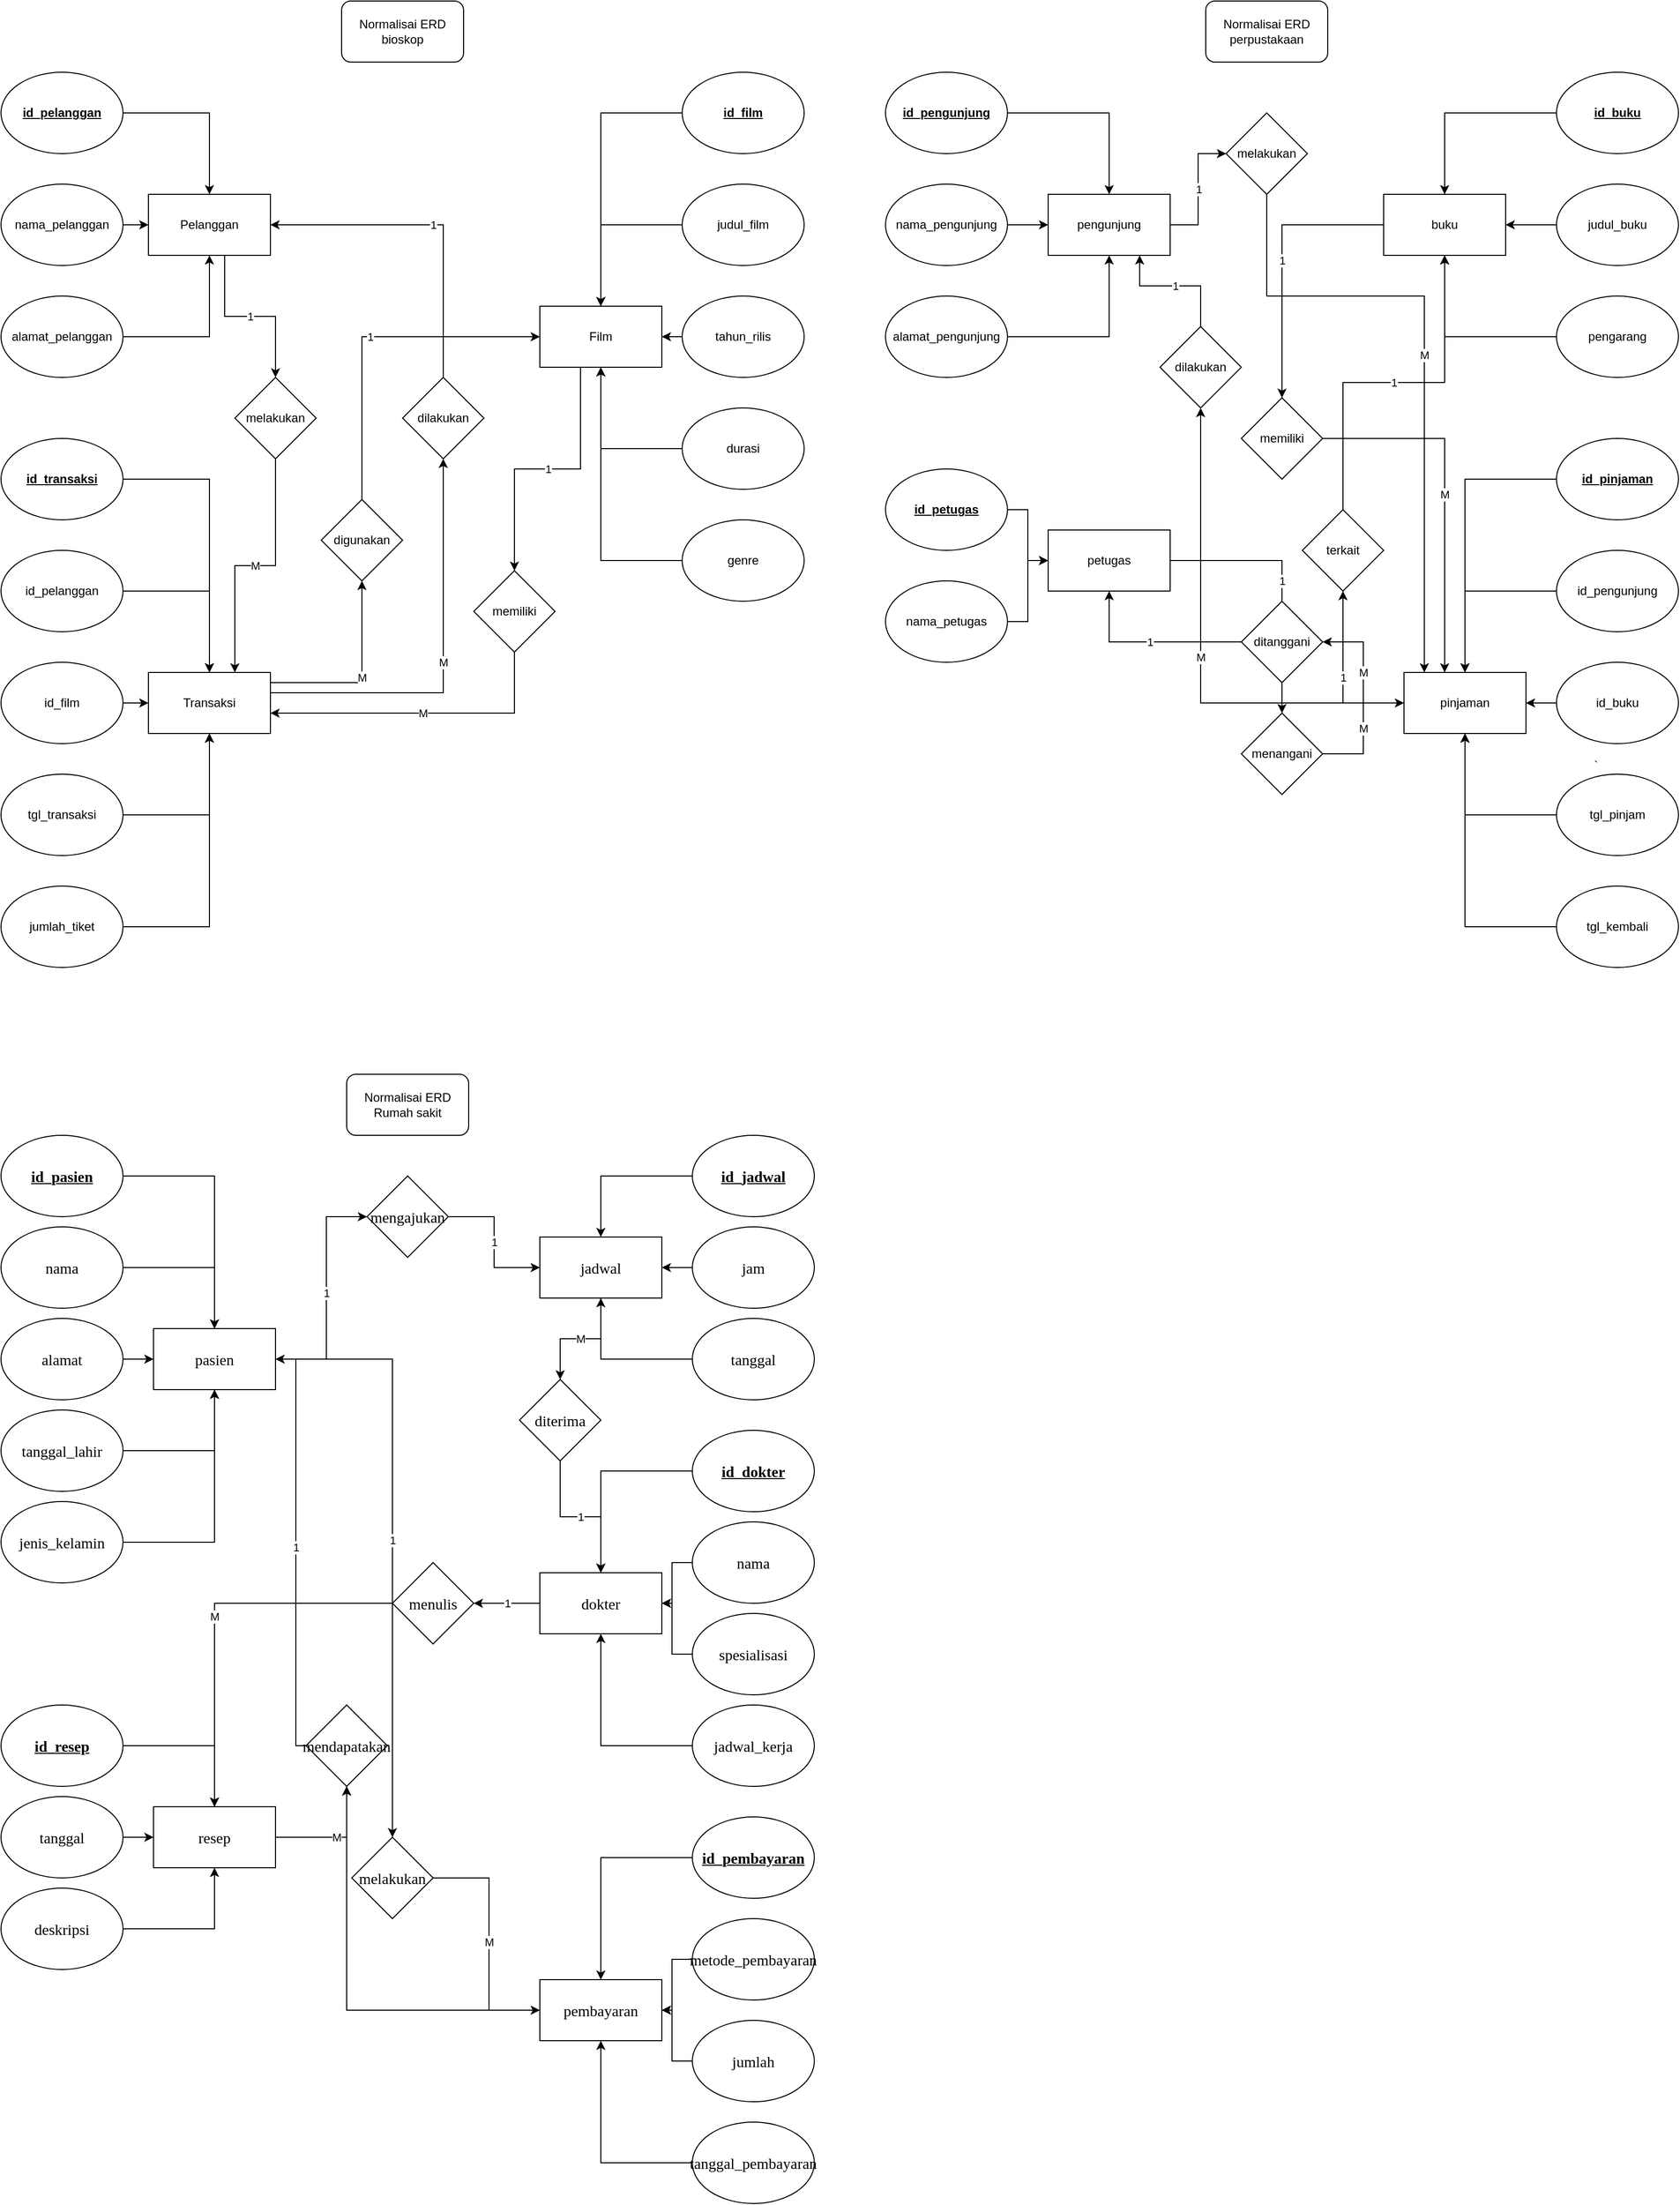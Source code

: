 <mxfile version="21.3.3" type="github">
  <diagram name="Page-1" id="5lxpTZL6Nw-YDCqKbaqC">
    <mxGraphModel dx="1122" dy="715" grid="1" gridSize="10" guides="1" tooltips="1" connect="1" arrows="1" fold="1" page="1" pageScale="1" pageWidth="850" pageHeight="1100" math="0" shadow="0">
      <root>
        <mxCell id="0" />
        <mxCell id="1" parent="0" />
        <mxCell id="-zIho2rLV5rV_2pqszb2-130" value="1" style="edgeStyle=orthogonalEdgeStyle;rounded=0;orthogonalLoop=1;jettySize=auto;html=1;" parent="1" source="-zIho2rLV5rV_2pqszb2-2" target="-zIho2rLV5rV_2pqszb2-125" edge="1">
          <mxGeometry relative="1" as="geometry">
            <Array as="points">
              <mxPoint x="250" y="320" />
              <mxPoint x="300" y="320" />
            </Array>
          </mxGeometry>
        </mxCell>
        <mxCell id="-zIho2rLV5rV_2pqszb2-2" value="Pelanggan" style="rounded=0;whiteSpace=wrap;html=1;" parent="1" vertex="1">
          <mxGeometry x="175" y="200" width="120" height="60" as="geometry" />
        </mxCell>
        <mxCell id="-zIho2rLV5rV_2pqszb2-134" value="1" style="edgeStyle=orthogonalEdgeStyle;rounded=0;orthogonalLoop=1;jettySize=auto;html=1;" parent="1" source="-zIho2rLV5rV_2pqszb2-3" target="-zIho2rLV5rV_2pqszb2-127" edge="1">
          <mxGeometry relative="1" as="geometry">
            <Array as="points">
              <mxPoint x="600" y="470" />
              <mxPoint x="535" y="470" />
            </Array>
          </mxGeometry>
        </mxCell>
        <mxCell id="-zIho2rLV5rV_2pqszb2-3" value="Film" style="rounded=0;whiteSpace=wrap;html=1;" parent="1" vertex="1">
          <mxGeometry x="560" y="310" width="120" height="60" as="geometry" />
        </mxCell>
        <mxCell id="-zIho2rLV5rV_2pqszb2-132" value="M" style="edgeStyle=orthogonalEdgeStyle;rounded=0;orthogonalLoop=1;jettySize=auto;html=1;" parent="1" source="-zIho2rLV5rV_2pqszb2-4" target="-zIho2rLV5rV_2pqszb2-126" edge="1">
          <mxGeometry relative="1" as="geometry">
            <Array as="points">
              <mxPoint x="465" y="690" />
            </Array>
          </mxGeometry>
        </mxCell>
        <mxCell id="-zIho2rLV5rV_2pqszb2-136" value="M" style="edgeStyle=orthogonalEdgeStyle;rounded=0;orthogonalLoop=1;jettySize=auto;html=1;" parent="1" source="-zIho2rLV5rV_2pqszb2-4" target="-zIho2rLV5rV_2pqszb2-128" edge="1">
          <mxGeometry relative="1" as="geometry">
            <Array as="points">
              <mxPoint x="385" y="680" />
            </Array>
          </mxGeometry>
        </mxCell>
        <mxCell id="-zIho2rLV5rV_2pqszb2-4" value="Transaksi" style="rounded=0;whiteSpace=wrap;html=1;" parent="1" vertex="1">
          <mxGeometry x="175" y="670" width="120" height="60" as="geometry" />
        </mxCell>
        <mxCell id="-zIho2rLV5rV_2pqszb2-19" style="edgeStyle=orthogonalEdgeStyle;rounded=0;orthogonalLoop=1;jettySize=auto;html=1;" parent="1" source="-zIho2rLV5rV_2pqszb2-5" target="-zIho2rLV5rV_2pqszb2-2" edge="1">
          <mxGeometry relative="1" as="geometry" />
        </mxCell>
        <mxCell id="-zIho2rLV5rV_2pqszb2-5" value="&lt;b&gt;&lt;u&gt;id_pelanggan&lt;/u&gt;&lt;/b&gt;" style="ellipse;whiteSpace=wrap;html=1;" parent="1" vertex="1">
          <mxGeometry x="30" y="80" width="120" height="80" as="geometry" />
        </mxCell>
        <mxCell id="-zIho2rLV5rV_2pqszb2-20" style="edgeStyle=orthogonalEdgeStyle;rounded=0;orthogonalLoop=1;jettySize=auto;html=1;" parent="1" source="-zIho2rLV5rV_2pqszb2-6" target="-zIho2rLV5rV_2pqszb2-2" edge="1">
          <mxGeometry relative="1" as="geometry" />
        </mxCell>
        <mxCell id="-zIho2rLV5rV_2pqszb2-6" value="nama_pelanggan" style="ellipse;whiteSpace=wrap;html=1;" parent="1" vertex="1">
          <mxGeometry x="30" y="190" width="120" height="80" as="geometry" />
        </mxCell>
        <mxCell id="-zIho2rLV5rV_2pqszb2-21" style="edgeStyle=orthogonalEdgeStyle;rounded=0;orthogonalLoop=1;jettySize=auto;html=1;" parent="1" source="-zIho2rLV5rV_2pqszb2-7" target="-zIho2rLV5rV_2pqszb2-2" edge="1">
          <mxGeometry relative="1" as="geometry" />
        </mxCell>
        <mxCell id="-zIho2rLV5rV_2pqszb2-7" value="alamat_pelanggan" style="ellipse;whiteSpace=wrap;html=1;" parent="1" vertex="1">
          <mxGeometry x="30" y="300" width="120" height="80" as="geometry" />
        </mxCell>
        <mxCell id="-zIho2rLV5rV_2pqszb2-27" style="edgeStyle=orthogonalEdgeStyle;rounded=0;orthogonalLoop=1;jettySize=auto;html=1;" parent="1" source="-zIho2rLV5rV_2pqszb2-9" target="-zIho2rLV5rV_2pqszb2-3" edge="1">
          <mxGeometry relative="1" as="geometry" />
        </mxCell>
        <mxCell id="-zIho2rLV5rV_2pqszb2-9" value="&lt;b&gt;&lt;u&gt;id_film&lt;/u&gt;&lt;/b&gt;" style="ellipse;whiteSpace=wrap;html=1;" parent="1" vertex="1">
          <mxGeometry x="700" y="80" width="120" height="80" as="geometry" />
        </mxCell>
        <mxCell id="-zIho2rLV5rV_2pqszb2-28" style="edgeStyle=orthogonalEdgeStyle;rounded=0;orthogonalLoop=1;jettySize=auto;html=1;" parent="1" source="-zIho2rLV5rV_2pqszb2-10" target="-zIho2rLV5rV_2pqszb2-3" edge="1">
          <mxGeometry relative="1" as="geometry" />
        </mxCell>
        <mxCell id="-zIho2rLV5rV_2pqszb2-10" value="judul_film" style="ellipse;whiteSpace=wrap;html=1;" parent="1" vertex="1">
          <mxGeometry x="700" y="190" width="120" height="80" as="geometry" />
        </mxCell>
        <mxCell id="-zIho2rLV5rV_2pqszb2-32" style="edgeStyle=orthogonalEdgeStyle;rounded=0;orthogonalLoop=1;jettySize=auto;html=1;" parent="1" source="-zIho2rLV5rV_2pqszb2-11" target="-zIho2rLV5rV_2pqszb2-3" edge="1">
          <mxGeometry relative="1" as="geometry" />
        </mxCell>
        <mxCell id="-zIho2rLV5rV_2pqszb2-11" value="tahun_rilis" style="ellipse;whiteSpace=wrap;html=1;" parent="1" vertex="1">
          <mxGeometry x="700" y="300" width="120" height="80" as="geometry" />
        </mxCell>
        <mxCell id="-zIho2rLV5rV_2pqszb2-31" style="edgeStyle=orthogonalEdgeStyle;rounded=0;orthogonalLoop=1;jettySize=auto;html=1;" parent="1" source="-zIho2rLV5rV_2pqszb2-12" target="-zIho2rLV5rV_2pqszb2-3" edge="1">
          <mxGeometry relative="1" as="geometry" />
        </mxCell>
        <mxCell id="-zIho2rLV5rV_2pqszb2-12" value="genre" style="ellipse;whiteSpace=wrap;html=1;" parent="1" vertex="1">
          <mxGeometry x="700" y="520" width="120" height="80" as="geometry" />
        </mxCell>
        <mxCell id="-zIho2rLV5rV_2pqszb2-30" style="edgeStyle=orthogonalEdgeStyle;rounded=0;orthogonalLoop=1;jettySize=auto;html=1;" parent="1" source="-zIho2rLV5rV_2pqszb2-13" target="-zIho2rLV5rV_2pqszb2-3" edge="1">
          <mxGeometry relative="1" as="geometry" />
        </mxCell>
        <mxCell id="-zIho2rLV5rV_2pqszb2-13" value="durasi" style="ellipse;whiteSpace=wrap;html=1;" parent="1" vertex="1">
          <mxGeometry x="700" y="410" width="120" height="80" as="geometry" />
        </mxCell>
        <mxCell id="-zIho2rLV5rV_2pqszb2-22" style="edgeStyle=orthogonalEdgeStyle;rounded=0;orthogonalLoop=1;jettySize=auto;html=1;" parent="1" source="-zIho2rLV5rV_2pqszb2-14" target="-zIho2rLV5rV_2pqszb2-4" edge="1">
          <mxGeometry relative="1" as="geometry" />
        </mxCell>
        <mxCell id="-zIho2rLV5rV_2pqszb2-14" value="&lt;b&gt;&lt;u&gt;id_transaksi&lt;/u&gt;&lt;/b&gt;" style="ellipse;whiteSpace=wrap;html=1;" parent="1" vertex="1">
          <mxGeometry x="30" y="440" width="120" height="80" as="geometry" />
        </mxCell>
        <mxCell id="-zIho2rLV5rV_2pqszb2-23" style="edgeStyle=orthogonalEdgeStyle;rounded=0;orthogonalLoop=1;jettySize=auto;html=1;" parent="1" source="-zIho2rLV5rV_2pqszb2-15" target="-zIho2rLV5rV_2pqszb2-4" edge="1">
          <mxGeometry relative="1" as="geometry" />
        </mxCell>
        <mxCell id="-zIho2rLV5rV_2pqszb2-15" value="id_pelanggan" style="ellipse;whiteSpace=wrap;html=1;" parent="1" vertex="1">
          <mxGeometry x="30" y="550" width="120" height="80" as="geometry" />
        </mxCell>
        <mxCell id="-zIho2rLV5rV_2pqszb2-26" style="edgeStyle=orthogonalEdgeStyle;rounded=0;orthogonalLoop=1;jettySize=auto;html=1;" parent="1" source="-zIho2rLV5rV_2pqszb2-16" target="-zIho2rLV5rV_2pqszb2-4" edge="1">
          <mxGeometry relative="1" as="geometry" />
        </mxCell>
        <mxCell id="-zIho2rLV5rV_2pqszb2-16" value="id_film" style="ellipse;whiteSpace=wrap;html=1;" parent="1" vertex="1">
          <mxGeometry x="30" y="660" width="120" height="80" as="geometry" />
        </mxCell>
        <mxCell id="-zIho2rLV5rV_2pqszb2-24" style="edgeStyle=orthogonalEdgeStyle;rounded=0;orthogonalLoop=1;jettySize=auto;html=1;" parent="1" source="-zIho2rLV5rV_2pqszb2-17" target="-zIho2rLV5rV_2pqszb2-4" edge="1">
          <mxGeometry relative="1" as="geometry" />
        </mxCell>
        <mxCell id="-zIho2rLV5rV_2pqszb2-17" value="jumlah_tiket" style="ellipse;whiteSpace=wrap;html=1;" parent="1" vertex="1">
          <mxGeometry x="30" y="880" width="120" height="80" as="geometry" />
        </mxCell>
        <mxCell id="-zIho2rLV5rV_2pqszb2-25" style="edgeStyle=orthogonalEdgeStyle;rounded=0;orthogonalLoop=1;jettySize=auto;html=1;" parent="1" source="-zIho2rLV5rV_2pqszb2-18" target="-zIho2rLV5rV_2pqszb2-4" edge="1">
          <mxGeometry relative="1" as="geometry">
            <mxPoint x="240" y="720" as="targetPoint" />
          </mxGeometry>
        </mxCell>
        <mxCell id="-zIho2rLV5rV_2pqszb2-18" value="tgl_transaksi" style="ellipse;whiteSpace=wrap;html=1;" parent="1" vertex="1">
          <mxGeometry x="30" y="770" width="120" height="80" as="geometry" />
        </mxCell>
        <mxCell id="-zIho2rLV5rV_2pqszb2-33" value="Normalisai ERD bioskop" style="rounded=1;whiteSpace=wrap;html=1;" parent="1" vertex="1">
          <mxGeometry x="365" y="10" width="120" height="60" as="geometry" />
        </mxCell>
        <mxCell id="-zIho2rLV5rV_2pqszb2-34" value="Normalisai ERD perpustakaan" style="rounded=1;whiteSpace=wrap;html=1;" parent="1" vertex="1">
          <mxGeometry x="1215" y="10" width="120" height="60" as="geometry" />
        </mxCell>
        <mxCell id="vd0re94AiogcowpJu44Z-8" value="1" style="edgeStyle=orthogonalEdgeStyle;rounded=0;orthogonalLoop=1;jettySize=auto;html=1;" edge="1" parent="1" source="-zIho2rLV5rV_2pqszb2-35" target="vd0re94AiogcowpJu44Z-1">
          <mxGeometry relative="1" as="geometry" />
        </mxCell>
        <mxCell id="-zIho2rLV5rV_2pqszb2-35" value="pengunjung" style="rounded=0;whiteSpace=wrap;html=1;" parent="1" vertex="1">
          <mxGeometry x="1060" y="200" width="120" height="60" as="geometry" />
        </mxCell>
        <mxCell id="vd0re94AiogcowpJu44Z-12" value="1" style="edgeStyle=orthogonalEdgeStyle;rounded=0;orthogonalLoop=1;jettySize=auto;html=1;" edge="1" parent="1" source="-zIho2rLV5rV_2pqszb2-36" target="vd0re94AiogcowpJu44Z-3">
          <mxGeometry relative="1" as="geometry" />
        </mxCell>
        <mxCell id="-zIho2rLV5rV_2pqszb2-36" value="buku" style="rounded=0;whiteSpace=wrap;html=1;" parent="1" vertex="1">
          <mxGeometry x="1390" y="200" width="120" height="60" as="geometry" />
        </mxCell>
        <mxCell id="vd0re94AiogcowpJu44Z-10" value="M" style="edgeStyle=orthogonalEdgeStyle;rounded=0;orthogonalLoop=1;jettySize=auto;html=1;" edge="1" parent="1" source="-zIho2rLV5rV_2pqszb2-37" target="vd0re94AiogcowpJu44Z-2">
          <mxGeometry relative="1" as="geometry" />
        </mxCell>
        <mxCell id="vd0re94AiogcowpJu44Z-14" value="1" style="edgeStyle=orthogonalEdgeStyle;rounded=0;orthogonalLoop=1;jettySize=auto;html=1;" edge="1" parent="1" source="-zIho2rLV5rV_2pqszb2-37" target="vd0re94AiogcowpJu44Z-4">
          <mxGeometry relative="1" as="geometry" />
        </mxCell>
        <mxCell id="vd0re94AiogcowpJu44Z-16" value="M" style="edgeStyle=orthogonalEdgeStyle;rounded=0;orthogonalLoop=1;jettySize=auto;html=1;" edge="1" parent="1" source="-zIho2rLV5rV_2pqszb2-37" target="vd0re94AiogcowpJu44Z-5">
          <mxGeometry relative="1" as="geometry" />
        </mxCell>
        <mxCell id="-zIho2rLV5rV_2pqszb2-37" value="pinjaman" style="rounded=0;whiteSpace=wrap;html=1;" parent="1" vertex="1">
          <mxGeometry x="1410" y="670" width="120" height="60" as="geometry" />
        </mxCell>
        <mxCell id="vd0re94AiogcowpJu44Z-18" value="1" style="edgeStyle=orthogonalEdgeStyle;rounded=0;orthogonalLoop=1;jettySize=auto;html=1;" edge="1" parent="1" source="-zIho2rLV5rV_2pqszb2-38" target="vd0re94AiogcowpJu44Z-6">
          <mxGeometry relative="1" as="geometry" />
        </mxCell>
        <mxCell id="-zIho2rLV5rV_2pqszb2-38" value="petugas" style="rounded=0;whiteSpace=wrap;html=1;" parent="1" vertex="1">
          <mxGeometry x="1060" y="530" width="120" height="60" as="geometry" />
        </mxCell>
        <mxCell id="-zIho2rLV5rV_2pqszb2-53" style="edgeStyle=orthogonalEdgeStyle;rounded=0;orthogonalLoop=1;jettySize=auto;html=1;" parent="1" source="-zIho2rLV5rV_2pqszb2-39" target="-zIho2rLV5rV_2pqszb2-35" edge="1">
          <mxGeometry relative="1" as="geometry" />
        </mxCell>
        <mxCell id="-zIho2rLV5rV_2pqszb2-39" value="&lt;u&gt;id_pengunjung&lt;/u&gt;" style="ellipse;whiteSpace=wrap;html=1;fontStyle=1" parent="1" vertex="1">
          <mxGeometry x="900" y="80" width="120" height="80" as="geometry" />
        </mxCell>
        <mxCell id="-zIho2rLV5rV_2pqszb2-54" style="edgeStyle=orthogonalEdgeStyle;rounded=0;orthogonalLoop=1;jettySize=auto;html=1;" parent="1" source="-zIho2rLV5rV_2pqszb2-40" target="-zIho2rLV5rV_2pqszb2-35" edge="1">
          <mxGeometry relative="1" as="geometry" />
        </mxCell>
        <mxCell id="-zIho2rLV5rV_2pqszb2-40" value="nama_pengunjung" style="ellipse;whiteSpace=wrap;html=1;" parent="1" vertex="1">
          <mxGeometry x="900" y="190" width="120" height="80" as="geometry" />
        </mxCell>
        <mxCell id="-zIho2rLV5rV_2pqszb2-55" style="edgeStyle=orthogonalEdgeStyle;rounded=0;orthogonalLoop=1;jettySize=auto;html=1;" parent="1" source="-zIho2rLV5rV_2pqszb2-41" target="-zIho2rLV5rV_2pqszb2-35" edge="1">
          <mxGeometry relative="1" as="geometry" />
        </mxCell>
        <mxCell id="-zIho2rLV5rV_2pqszb2-41" value="alamat_pengunjung" style="ellipse;whiteSpace=wrap;html=1;" parent="1" vertex="1">
          <mxGeometry x="900" y="300" width="120" height="80" as="geometry" />
        </mxCell>
        <mxCell id="-zIho2rLV5rV_2pqszb2-56" value="`&amp;nbsp;" style="edgeStyle=orthogonalEdgeStyle;rounded=0;orthogonalLoop=1;jettySize=auto;html=1;" parent="1" source="-zIho2rLV5rV_2pqszb2-43" target="-zIho2rLV5rV_2pqszb2-36" edge="1">
          <mxGeometry x="1" y="580" relative="1" as="geometry">
            <mxPoint x="-430" y="561" as="offset" />
          </mxGeometry>
        </mxCell>
        <mxCell id="-zIho2rLV5rV_2pqszb2-43" value="&lt;u&gt;id_buku&lt;/u&gt;" style="ellipse;whiteSpace=wrap;html=1;fontStyle=1" parent="1" vertex="1">
          <mxGeometry x="1560" y="80" width="120" height="80" as="geometry" />
        </mxCell>
        <mxCell id="-zIho2rLV5rV_2pqszb2-57" style="edgeStyle=orthogonalEdgeStyle;rounded=0;orthogonalLoop=1;jettySize=auto;html=1;" parent="1" source="-zIho2rLV5rV_2pqszb2-44" target="-zIho2rLV5rV_2pqszb2-36" edge="1">
          <mxGeometry relative="1" as="geometry" />
        </mxCell>
        <mxCell id="-zIho2rLV5rV_2pqszb2-44" value="judul_buku" style="ellipse;whiteSpace=wrap;html=1;" parent="1" vertex="1">
          <mxGeometry x="1560" y="190" width="120" height="80" as="geometry" />
        </mxCell>
        <mxCell id="-zIho2rLV5rV_2pqszb2-58" style="edgeStyle=orthogonalEdgeStyle;rounded=0;orthogonalLoop=1;jettySize=auto;html=1;" parent="1" source="-zIho2rLV5rV_2pqszb2-45" target="-zIho2rLV5rV_2pqszb2-36" edge="1">
          <mxGeometry relative="1" as="geometry" />
        </mxCell>
        <mxCell id="-zIho2rLV5rV_2pqszb2-45" value="pengarang" style="ellipse;whiteSpace=wrap;html=1;" parent="1" vertex="1">
          <mxGeometry x="1560" y="300" width="120" height="80" as="geometry" />
        </mxCell>
        <mxCell id="-zIho2rLV5rV_2pqszb2-64" style="edgeStyle=orthogonalEdgeStyle;rounded=0;orthogonalLoop=1;jettySize=auto;html=1;" parent="1" source="-zIho2rLV5rV_2pqszb2-46" target="-zIho2rLV5rV_2pqszb2-38" edge="1">
          <mxGeometry relative="1" as="geometry" />
        </mxCell>
        <mxCell id="-zIho2rLV5rV_2pqszb2-46" value="&lt;u&gt;id_petugas&lt;/u&gt;" style="ellipse;whiteSpace=wrap;html=1;fontStyle=1" parent="1" vertex="1">
          <mxGeometry x="900" y="470" width="120" height="80" as="geometry" />
        </mxCell>
        <mxCell id="-zIho2rLV5rV_2pqszb2-65" style="edgeStyle=orthogonalEdgeStyle;rounded=0;orthogonalLoop=1;jettySize=auto;html=1;" parent="1" source="-zIho2rLV5rV_2pqszb2-47" target="-zIho2rLV5rV_2pqszb2-38" edge="1">
          <mxGeometry relative="1" as="geometry" />
        </mxCell>
        <mxCell id="-zIho2rLV5rV_2pqszb2-47" value="nama_petugas" style="ellipse;whiteSpace=wrap;html=1;" parent="1" vertex="1">
          <mxGeometry x="900" y="580" width="120" height="80" as="geometry" />
        </mxCell>
        <mxCell id="-zIho2rLV5rV_2pqszb2-59" style="edgeStyle=orthogonalEdgeStyle;rounded=0;orthogonalLoop=1;jettySize=auto;html=1;" parent="1" source="-zIho2rLV5rV_2pqszb2-48" target="-zIho2rLV5rV_2pqszb2-37" edge="1">
          <mxGeometry relative="1" as="geometry" />
        </mxCell>
        <mxCell id="-zIho2rLV5rV_2pqszb2-48" value="&lt;u&gt;id_pinjaman&lt;/u&gt;" style="ellipse;whiteSpace=wrap;html=1;fontStyle=1" parent="1" vertex="1">
          <mxGeometry x="1560" y="440" width="120" height="80" as="geometry" />
        </mxCell>
        <mxCell id="-zIho2rLV5rV_2pqszb2-60" style="edgeStyle=orthogonalEdgeStyle;rounded=0;orthogonalLoop=1;jettySize=auto;html=1;" parent="1" source="-zIho2rLV5rV_2pqszb2-49" target="-zIho2rLV5rV_2pqszb2-37" edge="1">
          <mxGeometry relative="1" as="geometry" />
        </mxCell>
        <mxCell id="-zIho2rLV5rV_2pqszb2-49" value="id_pengunjung" style="ellipse;whiteSpace=wrap;html=1;" parent="1" vertex="1">
          <mxGeometry x="1560" y="550" width="120" height="80" as="geometry" />
        </mxCell>
        <mxCell id="-zIho2rLV5rV_2pqszb2-61" style="edgeStyle=orthogonalEdgeStyle;rounded=0;orthogonalLoop=1;jettySize=auto;html=1;" parent="1" source="-zIho2rLV5rV_2pqszb2-50" target="-zIho2rLV5rV_2pqszb2-37" edge="1">
          <mxGeometry relative="1" as="geometry" />
        </mxCell>
        <mxCell id="-zIho2rLV5rV_2pqszb2-50" value="id_buku" style="ellipse;whiteSpace=wrap;html=1;" parent="1" vertex="1">
          <mxGeometry x="1560" y="660" width="120" height="80" as="geometry" />
        </mxCell>
        <mxCell id="-zIho2rLV5rV_2pqszb2-62" style="edgeStyle=orthogonalEdgeStyle;rounded=0;orthogonalLoop=1;jettySize=auto;html=1;" parent="1" source="-zIho2rLV5rV_2pqszb2-51" target="-zIho2rLV5rV_2pqszb2-37" edge="1">
          <mxGeometry relative="1" as="geometry" />
        </mxCell>
        <mxCell id="-zIho2rLV5rV_2pqszb2-51" value="tgl_pinjam" style="ellipse;whiteSpace=wrap;html=1;" parent="1" vertex="1">
          <mxGeometry x="1560" y="770" width="120" height="80" as="geometry" />
        </mxCell>
        <mxCell id="-zIho2rLV5rV_2pqszb2-63" style="edgeStyle=orthogonalEdgeStyle;rounded=0;orthogonalLoop=1;jettySize=auto;html=1;" parent="1" source="-zIho2rLV5rV_2pqszb2-52" target="-zIho2rLV5rV_2pqszb2-37" edge="1">
          <mxGeometry relative="1" as="geometry" />
        </mxCell>
        <mxCell id="-zIho2rLV5rV_2pqszb2-52" value="tgl_kembali" style="ellipse;whiteSpace=wrap;html=1;" parent="1" vertex="1">
          <mxGeometry x="1560" y="880" width="120" height="80" as="geometry" />
        </mxCell>
        <mxCell id="-zIho2rLV5rV_2pqszb2-66" value="1" style="edgeStyle=orthogonalEdgeStyle;rounded=0;orthogonalLoop=1;jettySize=auto;html=1;" parent="1" source="-zIho2rLV5rV_2pqszb2-68" target="-zIho2rLV5rV_2pqszb2-120" edge="1">
          <mxGeometry relative="1" as="geometry">
            <Array as="points">
              <mxPoint x="350" y="1345" />
              <mxPoint x="350" y="1205" />
            </Array>
          </mxGeometry>
        </mxCell>
        <mxCell id="-zIho2rLV5rV_2pqszb2-67" value="1" style="edgeStyle=orthogonalEdgeStyle;rounded=0;orthogonalLoop=1;jettySize=auto;html=1;" parent="1" source="-zIho2rLV5rV_2pqszb2-68" target="-zIho2rLV5rV_2pqszb2-116" edge="1">
          <mxGeometry relative="1" as="geometry">
            <Array as="points">
              <mxPoint x="415" y="1345" />
            </Array>
          </mxGeometry>
        </mxCell>
        <mxCell id="-zIho2rLV5rV_2pqszb2-68" value="pasien" style="rounded=0;whiteSpace=wrap;html=1;fontFamily=Times New Roman;fontSize=15;" parent="1" vertex="1">
          <mxGeometry x="180" y="1315" width="120" height="60" as="geometry" />
        </mxCell>
        <mxCell id="-zIho2rLV5rV_2pqszb2-69" value="1" style="edgeStyle=orthogonalEdgeStyle;rounded=0;orthogonalLoop=1;jettySize=auto;html=1;" parent="1" source="-zIho2rLV5rV_2pqszb2-70" target="-zIho2rLV5rV_2pqszb2-122" edge="1">
          <mxGeometry relative="1" as="geometry" />
        </mxCell>
        <mxCell id="-zIho2rLV5rV_2pqszb2-70" value="dokter" style="rounded=0;whiteSpace=wrap;html=1;fontFamily=Times New Roman;fontSize=15;" parent="1" vertex="1">
          <mxGeometry x="560" y="1555" width="120" height="60" as="geometry" />
        </mxCell>
        <mxCell id="-zIho2rLV5rV_2pqszb2-71" style="edgeStyle=orthogonalEdgeStyle;rounded=0;orthogonalLoop=1;jettySize=auto;html=1;" parent="1" source="-zIho2rLV5rV_2pqszb2-72" target="-zIho2rLV5rV_2pqszb2-118" edge="1">
          <mxGeometry relative="1" as="geometry" />
        </mxCell>
        <mxCell id="-zIho2rLV5rV_2pqszb2-72" value="pembayaran" style="rounded=0;whiteSpace=wrap;html=1;fontFamily=Times New Roman;fontSize=15;" parent="1" vertex="1">
          <mxGeometry x="560" y="1955" width="120" height="60" as="geometry" />
        </mxCell>
        <mxCell id="-zIho2rLV5rV_2pqszb2-73" value="M" style="edgeStyle=orthogonalEdgeStyle;rounded=0;orthogonalLoop=1;jettySize=auto;html=1;" parent="1" source="-zIho2rLV5rV_2pqszb2-74" target="-zIho2rLV5rV_2pqszb2-124" edge="1">
          <mxGeometry relative="1" as="geometry" />
        </mxCell>
        <mxCell id="-zIho2rLV5rV_2pqszb2-74" value="jadwal" style="rounded=0;whiteSpace=wrap;html=1;fontFamily=Times New Roman;fontSize=15;" parent="1" vertex="1">
          <mxGeometry x="560" y="1225" width="120" height="60" as="geometry" />
        </mxCell>
        <mxCell id="-zIho2rLV5rV_2pqszb2-75" value="M" style="edgeStyle=orthogonalEdgeStyle;rounded=0;orthogonalLoop=1;jettySize=auto;html=1;" parent="1" source="-zIho2rLV5rV_2pqszb2-76" target="-zIho2rLV5rV_2pqszb2-118" edge="1">
          <mxGeometry relative="1" as="geometry">
            <Array as="points">
              <mxPoint x="370" y="1815" />
            </Array>
          </mxGeometry>
        </mxCell>
        <mxCell id="-zIho2rLV5rV_2pqszb2-76" value="resep" style="rounded=0;whiteSpace=wrap;html=1;fontFamily=Times New Roman;fontSize=15;" parent="1" vertex="1">
          <mxGeometry x="180" y="1785" width="120" height="60" as="geometry" />
        </mxCell>
        <mxCell id="-zIho2rLV5rV_2pqszb2-77" style="edgeStyle=orthogonalEdgeStyle;rounded=0;orthogonalLoop=1;jettySize=auto;html=1;" parent="1" source="-zIho2rLV5rV_2pqszb2-78" target="-zIho2rLV5rV_2pqszb2-68" edge="1">
          <mxGeometry relative="1" as="geometry" />
        </mxCell>
        <mxCell id="-zIho2rLV5rV_2pqszb2-78" value="id_pasien" style="ellipse;whiteSpace=wrap;html=1;fontSize=15;fontFamily=Times New Roman;fontStyle=5" parent="1" vertex="1">
          <mxGeometry x="30" y="1125" width="120" height="80" as="geometry" />
        </mxCell>
        <mxCell id="-zIho2rLV5rV_2pqszb2-79" style="edgeStyle=orthogonalEdgeStyle;rounded=0;orthogonalLoop=1;jettySize=auto;html=1;" parent="1" source="-zIho2rLV5rV_2pqszb2-80" target="-zIho2rLV5rV_2pqszb2-68" edge="1">
          <mxGeometry relative="1" as="geometry" />
        </mxCell>
        <mxCell id="-zIho2rLV5rV_2pqszb2-80" value="nama" style="ellipse;whiteSpace=wrap;html=1;fontSize=15;fontFamily=Times New Roman;" parent="1" vertex="1">
          <mxGeometry x="30" y="1215" width="120" height="80" as="geometry" />
        </mxCell>
        <mxCell id="-zIho2rLV5rV_2pqszb2-81" style="edgeStyle=orthogonalEdgeStyle;rounded=0;orthogonalLoop=1;jettySize=auto;html=1;" parent="1" source="-zIho2rLV5rV_2pqszb2-82" target="-zIho2rLV5rV_2pqszb2-68" edge="1">
          <mxGeometry relative="1" as="geometry" />
        </mxCell>
        <mxCell id="-zIho2rLV5rV_2pqszb2-82" value="alamat" style="ellipse;whiteSpace=wrap;html=1;fontSize=15;fontFamily=Times New Roman;" parent="1" vertex="1">
          <mxGeometry x="30" y="1305" width="120" height="80" as="geometry" />
        </mxCell>
        <mxCell id="-zIho2rLV5rV_2pqszb2-83" style="edgeStyle=orthogonalEdgeStyle;rounded=0;orthogonalLoop=1;jettySize=auto;html=1;" parent="1" source="-zIho2rLV5rV_2pqszb2-84" target="-zIho2rLV5rV_2pqszb2-68" edge="1">
          <mxGeometry relative="1" as="geometry" />
        </mxCell>
        <mxCell id="-zIho2rLV5rV_2pqszb2-84" value="tanggal_lahir" style="ellipse;whiteSpace=wrap;html=1;fontSize=15;fontFamily=Times New Roman;" parent="1" vertex="1">
          <mxGeometry x="30" y="1395" width="120" height="80" as="geometry" />
        </mxCell>
        <mxCell id="-zIho2rLV5rV_2pqszb2-85" style="edgeStyle=orthogonalEdgeStyle;rounded=0;orthogonalLoop=1;jettySize=auto;html=1;" parent="1" source="-zIho2rLV5rV_2pqszb2-86" target="-zIho2rLV5rV_2pqszb2-68" edge="1">
          <mxGeometry relative="1" as="geometry" />
        </mxCell>
        <mxCell id="-zIho2rLV5rV_2pqszb2-86" value="jenis_kelamin" style="ellipse;whiteSpace=wrap;html=1;fontSize=15;fontFamily=Times New Roman;" parent="1" vertex="1">
          <mxGeometry x="30" y="1485" width="120" height="80" as="geometry" />
        </mxCell>
        <mxCell id="-zIho2rLV5rV_2pqszb2-87" style="edgeStyle=orthogonalEdgeStyle;rounded=0;orthogonalLoop=1;jettySize=auto;html=1;" parent="1" source="-zIho2rLV5rV_2pqszb2-88" target="-zIho2rLV5rV_2pqszb2-74" edge="1">
          <mxGeometry relative="1" as="geometry" />
        </mxCell>
        <mxCell id="-zIho2rLV5rV_2pqszb2-88" value="id_jadwal" style="ellipse;whiteSpace=wrap;html=1;fontSize=15;fontFamily=Times New Roman;fontStyle=5" parent="1" vertex="1">
          <mxGeometry x="710" y="1125" width="120" height="80" as="geometry" />
        </mxCell>
        <mxCell id="-zIho2rLV5rV_2pqszb2-89" style="edgeStyle=orthogonalEdgeStyle;rounded=0;orthogonalLoop=1;jettySize=auto;html=1;" parent="1" source="-zIho2rLV5rV_2pqszb2-90" target="-zIho2rLV5rV_2pqszb2-74" edge="1">
          <mxGeometry relative="1" as="geometry" />
        </mxCell>
        <mxCell id="-zIho2rLV5rV_2pqszb2-90" value="jam" style="ellipse;whiteSpace=wrap;html=1;fontSize=15;fontFamily=Times New Roman;" parent="1" vertex="1">
          <mxGeometry x="710" y="1215" width="120" height="80" as="geometry" />
        </mxCell>
        <mxCell id="-zIho2rLV5rV_2pqszb2-91" style="edgeStyle=orthogonalEdgeStyle;rounded=0;orthogonalLoop=1;jettySize=auto;html=1;" parent="1" source="-zIho2rLV5rV_2pqszb2-92" target="-zIho2rLV5rV_2pqszb2-74" edge="1">
          <mxGeometry relative="1" as="geometry" />
        </mxCell>
        <mxCell id="-zIho2rLV5rV_2pqszb2-92" value="tanggal" style="ellipse;whiteSpace=wrap;html=1;fontSize=15;fontFamily=Times New Roman;" parent="1" vertex="1">
          <mxGeometry x="710" y="1305" width="120" height="80" as="geometry" />
        </mxCell>
        <mxCell id="-zIho2rLV5rV_2pqszb2-93" style="edgeStyle=orthogonalEdgeStyle;rounded=0;orthogonalLoop=1;jettySize=auto;html=1;" parent="1" source="-zIho2rLV5rV_2pqszb2-94" target="-zIho2rLV5rV_2pqszb2-72" edge="1">
          <mxGeometry relative="1" as="geometry" />
        </mxCell>
        <mxCell id="-zIho2rLV5rV_2pqszb2-94" value="id_pembayaran" style="ellipse;whiteSpace=wrap;html=1;fontSize=15;fontFamily=Times New Roman;fontStyle=5" parent="1" vertex="1">
          <mxGeometry x="710" y="1795" width="120" height="80" as="geometry" />
        </mxCell>
        <mxCell id="-zIho2rLV5rV_2pqszb2-95" style="edgeStyle=orthogonalEdgeStyle;rounded=0;orthogonalLoop=1;jettySize=auto;html=1;" parent="1" source="-zIho2rLV5rV_2pqszb2-96" target="-zIho2rLV5rV_2pqszb2-72" edge="1">
          <mxGeometry relative="1" as="geometry" />
        </mxCell>
        <mxCell id="-zIho2rLV5rV_2pqszb2-96" value="metode_pembayaran" style="ellipse;whiteSpace=wrap;html=1;fontSize=15;fontFamily=Times New Roman;" parent="1" vertex="1">
          <mxGeometry x="710" y="1895" width="120" height="80" as="geometry" />
        </mxCell>
        <mxCell id="-zIho2rLV5rV_2pqszb2-97" style="edgeStyle=orthogonalEdgeStyle;rounded=0;orthogonalLoop=1;jettySize=auto;html=1;" parent="1" source="-zIho2rLV5rV_2pqszb2-98" target="-zIho2rLV5rV_2pqszb2-72" edge="1">
          <mxGeometry relative="1" as="geometry" />
        </mxCell>
        <mxCell id="-zIho2rLV5rV_2pqszb2-98" value="jumlah" style="ellipse;whiteSpace=wrap;html=1;fontSize=15;fontFamily=Times New Roman;" parent="1" vertex="1">
          <mxGeometry x="710" y="1995" width="120" height="80" as="geometry" />
        </mxCell>
        <mxCell id="-zIho2rLV5rV_2pqszb2-99" style="edgeStyle=orthogonalEdgeStyle;rounded=0;orthogonalLoop=1;jettySize=auto;html=1;" parent="1" source="-zIho2rLV5rV_2pqszb2-100" target="-zIho2rLV5rV_2pqszb2-72" edge="1">
          <mxGeometry relative="1" as="geometry" />
        </mxCell>
        <mxCell id="-zIho2rLV5rV_2pqszb2-100" value="tanggal_pembayaran" style="ellipse;whiteSpace=wrap;html=1;fontSize=15;fontFamily=Times New Roman;" parent="1" vertex="1">
          <mxGeometry x="710" y="2095" width="120" height="80" as="geometry" />
        </mxCell>
        <mxCell id="-zIho2rLV5rV_2pqszb2-101" style="edgeStyle=orthogonalEdgeStyle;rounded=0;orthogonalLoop=1;jettySize=auto;html=1;" parent="1" source="-zIho2rLV5rV_2pqszb2-102" target="-zIho2rLV5rV_2pqszb2-76" edge="1">
          <mxGeometry relative="1" as="geometry" />
        </mxCell>
        <mxCell id="-zIho2rLV5rV_2pqszb2-102" value="id_resep" style="ellipse;whiteSpace=wrap;html=1;fontSize=15;fontFamily=Times New Roman;fontStyle=5" parent="1" vertex="1">
          <mxGeometry x="30" y="1685" width="120" height="80" as="geometry" />
        </mxCell>
        <mxCell id="-zIho2rLV5rV_2pqszb2-103" style="edgeStyle=orthogonalEdgeStyle;rounded=0;orthogonalLoop=1;jettySize=auto;html=1;" parent="1" source="-zIho2rLV5rV_2pqszb2-104" target="-zIho2rLV5rV_2pqszb2-76" edge="1">
          <mxGeometry relative="1" as="geometry" />
        </mxCell>
        <mxCell id="-zIho2rLV5rV_2pqszb2-104" value="tanggal" style="ellipse;whiteSpace=wrap;html=1;fontSize=15;fontFamily=Times New Roman;" parent="1" vertex="1">
          <mxGeometry x="30" y="1775" width="120" height="80" as="geometry" />
        </mxCell>
        <mxCell id="-zIho2rLV5rV_2pqszb2-105" style="edgeStyle=orthogonalEdgeStyle;rounded=0;orthogonalLoop=1;jettySize=auto;html=1;" parent="1" source="-zIho2rLV5rV_2pqszb2-106" target="-zIho2rLV5rV_2pqszb2-76" edge="1">
          <mxGeometry relative="1" as="geometry" />
        </mxCell>
        <mxCell id="-zIho2rLV5rV_2pqszb2-106" value="deskripsi" style="ellipse;whiteSpace=wrap;html=1;fontSize=15;fontFamily=Times New Roman;" parent="1" vertex="1">
          <mxGeometry x="30" y="1865" width="120" height="80" as="geometry" />
        </mxCell>
        <mxCell id="-zIho2rLV5rV_2pqszb2-107" style="edgeStyle=orthogonalEdgeStyle;rounded=0;orthogonalLoop=1;jettySize=auto;html=1;" parent="1" source="-zIho2rLV5rV_2pqszb2-108" target="-zIho2rLV5rV_2pqszb2-70" edge="1">
          <mxGeometry relative="1" as="geometry" />
        </mxCell>
        <mxCell id="-zIho2rLV5rV_2pqszb2-108" value="id_dokter" style="ellipse;whiteSpace=wrap;html=1;fontSize=15;fontFamily=Times New Roman;fontStyle=5" parent="1" vertex="1">
          <mxGeometry x="710" y="1415" width="120" height="80" as="geometry" />
        </mxCell>
        <mxCell id="-zIho2rLV5rV_2pqszb2-109" style="edgeStyle=orthogonalEdgeStyle;rounded=0;orthogonalLoop=1;jettySize=auto;html=1;" parent="1" source="-zIho2rLV5rV_2pqszb2-110" target="-zIho2rLV5rV_2pqszb2-70" edge="1">
          <mxGeometry relative="1" as="geometry" />
        </mxCell>
        <mxCell id="-zIho2rLV5rV_2pqszb2-110" value="nama" style="ellipse;whiteSpace=wrap;html=1;fontSize=15;fontFamily=Times New Roman;" parent="1" vertex="1">
          <mxGeometry x="710" y="1505" width="120" height="80" as="geometry" />
        </mxCell>
        <mxCell id="-zIho2rLV5rV_2pqszb2-111" style="edgeStyle=orthogonalEdgeStyle;rounded=0;orthogonalLoop=1;jettySize=auto;html=1;" parent="1" source="-zIho2rLV5rV_2pqszb2-112" target="-zIho2rLV5rV_2pqszb2-70" edge="1">
          <mxGeometry relative="1" as="geometry" />
        </mxCell>
        <mxCell id="-zIho2rLV5rV_2pqszb2-112" value="spesialisasi" style="ellipse;whiteSpace=wrap;html=1;fontSize=15;fontFamily=Times New Roman;" parent="1" vertex="1">
          <mxGeometry x="710" y="1595" width="120" height="80" as="geometry" />
        </mxCell>
        <mxCell id="-zIho2rLV5rV_2pqszb2-113" style="edgeStyle=orthogonalEdgeStyle;rounded=0;orthogonalLoop=1;jettySize=auto;html=1;" parent="1" source="-zIho2rLV5rV_2pqszb2-114" target="-zIho2rLV5rV_2pqszb2-70" edge="1">
          <mxGeometry relative="1" as="geometry" />
        </mxCell>
        <mxCell id="-zIho2rLV5rV_2pqszb2-114" value="jadwal_kerja" style="ellipse;whiteSpace=wrap;html=1;fontSize=15;fontFamily=Times New Roman;" parent="1" vertex="1">
          <mxGeometry x="710" y="1685" width="120" height="80" as="geometry" />
        </mxCell>
        <mxCell id="-zIho2rLV5rV_2pqszb2-115" value="M" style="edgeStyle=orthogonalEdgeStyle;rounded=0;orthogonalLoop=1;jettySize=auto;html=1;" parent="1" source="-zIho2rLV5rV_2pqszb2-116" target="-zIho2rLV5rV_2pqszb2-72" edge="1">
          <mxGeometry relative="1" as="geometry">
            <Array as="points">
              <mxPoint x="510" y="1855" />
              <mxPoint x="510" y="1985" />
            </Array>
          </mxGeometry>
        </mxCell>
        <mxCell id="-zIho2rLV5rV_2pqszb2-116" value="melakukan" style="rhombus;whiteSpace=wrap;html=1;fontFamily=Times New Roman;fontSize=15;" parent="1" vertex="1">
          <mxGeometry x="375" y="1815" width="80" height="80" as="geometry" />
        </mxCell>
        <mxCell id="-zIho2rLV5rV_2pqszb2-117" value="1" style="edgeStyle=orthogonalEdgeStyle;rounded=0;orthogonalLoop=1;jettySize=auto;html=1;" parent="1" source="-zIho2rLV5rV_2pqszb2-118" target="-zIho2rLV5rV_2pqszb2-68" edge="1">
          <mxGeometry relative="1" as="geometry">
            <Array as="points">
              <mxPoint x="320" y="1725" />
              <mxPoint x="320" y="1345" />
            </Array>
          </mxGeometry>
        </mxCell>
        <mxCell id="-zIho2rLV5rV_2pqszb2-118" value="mendapatakan" style="rhombus;whiteSpace=wrap;html=1;fontFamily=Times New Roman;fontSize=15;" parent="1" vertex="1">
          <mxGeometry x="330" y="1685" width="80" height="80" as="geometry" />
        </mxCell>
        <mxCell id="-zIho2rLV5rV_2pqszb2-119" value="1" style="edgeStyle=orthogonalEdgeStyle;rounded=0;orthogonalLoop=1;jettySize=auto;html=1;" parent="1" source="-zIho2rLV5rV_2pqszb2-120" target="-zIho2rLV5rV_2pqszb2-74" edge="1">
          <mxGeometry relative="1" as="geometry" />
        </mxCell>
        <mxCell id="-zIho2rLV5rV_2pqszb2-120" value="mengajukan" style="rhombus;whiteSpace=wrap;html=1;fontFamily=Times New Roman;fontSize=15;" parent="1" vertex="1">
          <mxGeometry x="390" y="1165" width="80" height="80" as="geometry" />
        </mxCell>
        <mxCell id="-zIho2rLV5rV_2pqszb2-121" value="M" style="edgeStyle=orthogonalEdgeStyle;rounded=0;orthogonalLoop=1;jettySize=auto;html=1;" parent="1" source="-zIho2rLV5rV_2pqszb2-122" target="-zIho2rLV5rV_2pqszb2-76" edge="1">
          <mxGeometry relative="1" as="geometry">
            <Array as="points">
              <mxPoint x="240" y="1585" />
            </Array>
          </mxGeometry>
        </mxCell>
        <mxCell id="-zIho2rLV5rV_2pqszb2-122" value="menulis" style="rhombus;whiteSpace=wrap;html=1;fontFamily=Times New Roman;fontSize=15;" parent="1" vertex="1">
          <mxGeometry x="415" y="1545" width="80" height="80" as="geometry" />
        </mxCell>
        <mxCell id="-zIho2rLV5rV_2pqszb2-123" value="1" style="edgeStyle=orthogonalEdgeStyle;rounded=0;orthogonalLoop=1;jettySize=auto;html=1;" parent="1" source="-zIho2rLV5rV_2pqszb2-124" target="-zIho2rLV5rV_2pqszb2-70" edge="1">
          <mxGeometry relative="1" as="geometry" />
        </mxCell>
        <mxCell id="-zIho2rLV5rV_2pqszb2-124" value="diterima" style="rhombus;whiteSpace=wrap;html=1;fontFamily=Times New Roman;fontSize=15;" parent="1" vertex="1">
          <mxGeometry x="540" y="1365" width="80" height="80" as="geometry" />
        </mxCell>
        <mxCell id="-zIho2rLV5rV_2pqszb2-131" value="M" style="edgeStyle=orthogonalEdgeStyle;rounded=0;orthogonalLoop=1;jettySize=auto;html=1;" parent="1" source="-zIho2rLV5rV_2pqszb2-125" target="-zIho2rLV5rV_2pqszb2-4" edge="1">
          <mxGeometry relative="1" as="geometry">
            <Array as="points">
              <mxPoint x="300" y="565" />
              <mxPoint x="260" y="565" />
            </Array>
          </mxGeometry>
        </mxCell>
        <mxCell id="-zIho2rLV5rV_2pqszb2-125" value="melakukan" style="rhombus;whiteSpace=wrap;html=1;" parent="1" vertex="1">
          <mxGeometry x="260" y="380" width="80" height="80" as="geometry" />
        </mxCell>
        <mxCell id="-zIho2rLV5rV_2pqszb2-133" value="1" style="edgeStyle=orthogonalEdgeStyle;rounded=0;orthogonalLoop=1;jettySize=auto;html=1;" parent="1" source="-zIho2rLV5rV_2pqszb2-126" target="-zIho2rLV5rV_2pqszb2-2" edge="1">
          <mxGeometry relative="1" as="geometry">
            <Array as="points">
              <mxPoint x="465" y="230" />
            </Array>
          </mxGeometry>
        </mxCell>
        <mxCell id="-zIho2rLV5rV_2pqszb2-126" value="dilakukan" style="rhombus;whiteSpace=wrap;html=1;" parent="1" vertex="1">
          <mxGeometry x="425" y="380" width="80" height="80" as="geometry" />
        </mxCell>
        <mxCell id="-zIho2rLV5rV_2pqszb2-135" value="M" style="edgeStyle=orthogonalEdgeStyle;rounded=0;orthogonalLoop=1;jettySize=auto;html=1;" parent="1" source="-zIho2rLV5rV_2pqszb2-127" target="-zIho2rLV5rV_2pqszb2-4" edge="1">
          <mxGeometry relative="1" as="geometry">
            <Array as="points">
              <mxPoint x="535" y="710" />
            </Array>
          </mxGeometry>
        </mxCell>
        <mxCell id="-zIho2rLV5rV_2pqszb2-127" value="memiliki" style="rhombus;whiteSpace=wrap;html=1;" parent="1" vertex="1">
          <mxGeometry x="495" y="570" width="80" height="80" as="geometry" />
        </mxCell>
        <mxCell id="-zIho2rLV5rV_2pqszb2-137" value="1" style="edgeStyle=orthogonalEdgeStyle;rounded=0;orthogonalLoop=1;jettySize=auto;html=1;exitX=0.5;exitY=0;exitDx=0;exitDy=0;" parent="1" source="-zIho2rLV5rV_2pqszb2-128" target="-zIho2rLV5rV_2pqszb2-3" edge="1">
          <mxGeometry relative="1" as="geometry">
            <Array as="points">
              <mxPoint x="385" y="340" />
            </Array>
          </mxGeometry>
        </mxCell>
        <mxCell id="-zIho2rLV5rV_2pqszb2-128" value="digunakan" style="rhombus;whiteSpace=wrap;html=1;" parent="1" vertex="1">
          <mxGeometry x="345" y="500" width="80" height="80" as="geometry" />
        </mxCell>
        <mxCell id="-zIho2rLV5rV_2pqszb2-129" style="edgeStyle=orthogonalEdgeStyle;rounded=0;orthogonalLoop=1;jettySize=auto;html=1;exitX=0.5;exitY=1;exitDx=0;exitDy=0;" parent="1" source="-zIho2rLV5rV_2pqszb2-4" target="-zIho2rLV5rV_2pqszb2-4" edge="1">
          <mxGeometry relative="1" as="geometry" />
        </mxCell>
        <mxCell id="vd0re94AiogcowpJu44Z-9" value="M" style="edgeStyle=orthogonalEdgeStyle;rounded=0;orthogonalLoop=1;jettySize=auto;html=1;" edge="1" parent="1" source="vd0re94AiogcowpJu44Z-1" target="-zIho2rLV5rV_2pqszb2-37">
          <mxGeometry relative="1" as="geometry">
            <Array as="points">
              <mxPoint x="1275" y="300" />
              <mxPoint x="1430" y="300" />
            </Array>
          </mxGeometry>
        </mxCell>
        <mxCell id="vd0re94AiogcowpJu44Z-1" value="melakukan" style="rhombus;whiteSpace=wrap;html=1;" vertex="1" parent="1">
          <mxGeometry x="1235" y="120" width="80" height="80" as="geometry" />
        </mxCell>
        <mxCell id="vd0re94AiogcowpJu44Z-11" value="1" style="edgeStyle=orthogonalEdgeStyle;rounded=0;orthogonalLoop=1;jettySize=auto;html=1;" edge="1" parent="1" source="vd0re94AiogcowpJu44Z-2" target="-zIho2rLV5rV_2pqszb2-35">
          <mxGeometry relative="1" as="geometry">
            <Array as="points">
              <mxPoint x="1210" y="290" />
              <mxPoint x="1150" y="290" />
            </Array>
          </mxGeometry>
        </mxCell>
        <mxCell id="vd0re94AiogcowpJu44Z-2" value="dilakukan" style="rhombus;whiteSpace=wrap;html=1;" vertex="1" parent="1">
          <mxGeometry x="1170" y="330" width="80" height="80" as="geometry" />
        </mxCell>
        <mxCell id="vd0re94AiogcowpJu44Z-13" value="M" style="edgeStyle=orthogonalEdgeStyle;rounded=0;orthogonalLoop=1;jettySize=auto;html=1;" edge="1" parent="1" source="vd0re94AiogcowpJu44Z-3" target="-zIho2rLV5rV_2pqszb2-37">
          <mxGeometry relative="1" as="geometry">
            <Array as="points">
              <mxPoint x="1450" y="440" />
            </Array>
          </mxGeometry>
        </mxCell>
        <mxCell id="vd0re94AiogcowpJu44Z-3" value="memiliki" style="rhombus;whiteSpace=wrap;html=1;" vertex="1" parent="1">
          <mxGeometry x="1250" y="400" width="80" height="80" as="geometry" />
        </mxCell>
        <mxCell id="vd0re94AiogcowpJu44Z-15" value="1" style="edgeStyle=orthogonalEdgeStyle;rounded=0;orthogonalLoop=1;jettySize=auto;html=1;" edge="1" parent="1" source="vd0re94AiogcowpJu44Z-4" target="-zIho2rLV5rV_2pqszb2-36">
          <mxGeometry relative="1" as="geometry" />
        </mxCell>
        <mxCell id="vd0re94AiogcowpJu44Z-4" value="terkait" style="rhombus;whiteSpace=wrap;html=1;" vertex="1" parent="1">
          <mxGeometry x="1310" y="510" width="80" height="80" as="geometry" />
        </mxCell>
        <mxCell id="vd0re94AiogcowpJu44Z-17" value="1" style="edgeStyle=orthogonalEdgeStyle;rounded=0;orthogonalLoop=1;jettySize=auto;html=1;" edge="1" parent="1" source="vd0re94AiogcowpJu44Z-5" target="-zIho2rLV5rV_2pqszb2-38">
          <mxGeometry relative="1" as="geometry" />
        </mxCell>
        <mxCell id="vd0re94AiogcowpJu44Z-5" value="ditanggani" style="rhombus;whiteSpace=wrap;html=1;" vertex="1" parent="1">
          <mxGeometry x="1250" y="600" width="80" height="80" as="geometry" />
        </mxCell>
        <mxCell id="vd0re94AiogcowpJu44Z-20" value="M" style="edgeStyle=orthogonalEdgeStyle;rounded=0;orthogonalLoop=1;jettySize=auto;html=1;" edge="1" parent="1" source="vd0re94AiogcowpJu44Z-6" target="-zIho2rLV5rV_2pqszb2-37">
          <mxGeometry relative="1" as="geometry">
            <mxPoint x="1390" y="740" as="targetPoint" />
          </mxGeometry>
        </mxCell>
        <mxCell id="vd0re94AiogcowpJu44Z-6" value="menangani" style="rhombus;whiteSpace=wrap;html=1;" vertex="1" parent="1">
          <mxGeometry x="1250" y="710" width="80" height="80" as="geometry" />
        </mxCell>
        <mxCell id="vd0re94AiogcowpJu44Z-21" value="Normalisai ERD Rumah sakit&lt;br&gt;" style="rounded=1;whiteSpace=wrap;html=1;" vertex="1" parent="1">
          <mxGeometry x="370" y="1065" width="120" height="60" as="geometry" />
        </mxCell>
      </root>
    </mxGraphModel>
  </diagram>
</mxfile>
